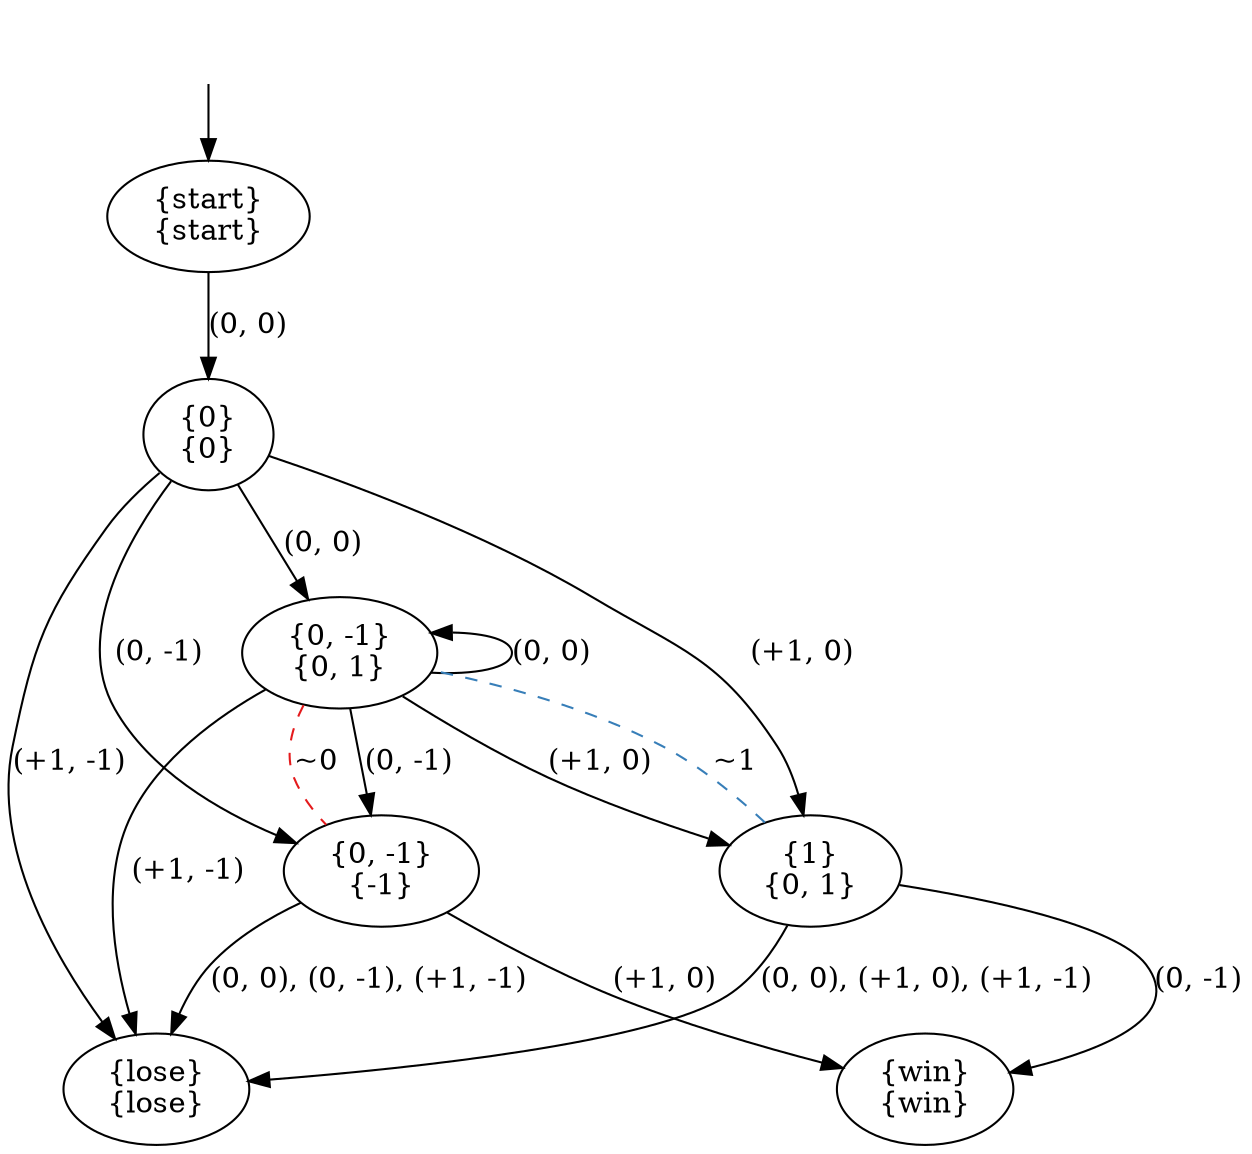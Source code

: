 digraph  {
concentrate=False;
nodesep=0.5;
ranksep=0.5;
splines=True;
140375138878016 [label="{start}\n{start}"];
140375138881096 [label="{0}\n{0}"];
140375138878688 [label="{0, -1}\n{0, 1}"];
140375138879696 [label="{1}\n{0, 1}"];
140375138877792 [label="{0, -1}\n{-1}"];
140375138880984 [label="{lose}\n{lose}"];
140375139004368 [label="{win}\n{win}"];
hidden [label="", shape=none];
140375138878016 -> 140375138881096  [action="('0', '0')", key="('0', '0')", label="(0, 0)"];
140375138881096 -> 140375138878688  [action="('0', '0')", key="('0', '0')", label="(0, 0)"];
140375138881096 -> 140375138879696  [action="('+1', '0')", key="('+1', '0')", label="(+1, 0)"];
140375138881096 -> 140375138877792  [action="('0', '-1')", key="('0', '-1')", label="(0, -1)"];
140375138881096 -> 140375138880984  [action="('+1', '-1')", key="('+1', '-1')", label="(+1, -1)"];
140375138878688 -> 140375138878688  [action="('0', '0')", dir=back, key="('0', '0')", label="(0, 0)"];
140375138878688 -> 140375138879696  [action="('+1', '0')", key="('+1', '0')", label="(+1, 0)"];
140375138878688 -> 140375138877792  [action="('0', '-1')", key="('0', '-1')", label="(0, -1)"];
140375138878688 -> 140375138877792  [arrowhead=none, color=1, colorscheme=set19, constraint=True, key=1, label="~0", style=dashed];
140375138878688 -> 140375138880984  [action="('+1', '-1')", key="('+1', '-1')", label="(+1, -1)"];
140375138879696 -> 140375139004368  [action="('0', '-1')", key="('0', '-1')", label="(0, -1)"];
140375138879696 -> 140375138880984  [action="(('0', '0'), ('+1', '0'), ('+1', '-1'))", key="(('0', '0'), ('+1', '0'), ('+1', '-1'))", label="(0, 0), (+1, 0), (+1, -1)"];
140375138879696 -> 140375138878688  [arrowhead=none, color=2, colorscheme=set19, constraint=True, key=0, label="~1", style=dashed];
140375138877792 -> 140375139004368  [action="('+1', '0')", key="('+1', '0')", label="(+1, 0)"];
140375138877792 -> 140375138880984  [action="(('0', '0'), ('0', '-1'), ('+1', '-1'))", key="(('0', '0'), ('0', '-1'), ('+1', '-1'))", label="(0, 0), (0, -1), (+1, -1)"];
hidden -> 140375138878016  [key=0];
}
